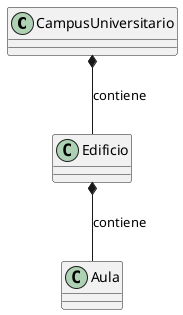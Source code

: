 @startuml
class CampusUniversitario {
}

class Edificio {
}

class Aula {
}

CampusUniversitario *-- Edificio : contiene
Edificio *-- Aula : contiene
@enduml